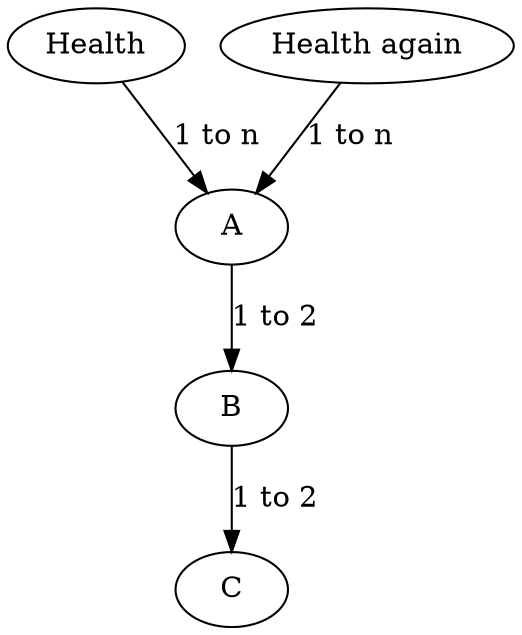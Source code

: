 digraph RBN {
    A [label="A", func="random", instances=4];
    B [label="B", func="random", instances=4];
    C [label="C", func="random", instances=4];
    H [label="Health", func="random", instances=4];
    H2 [label="Health again", func="random", instances=4];

    H -> A [label="1 to n"];
    H2 -> A [label="1 to n"];
    A -> B [label="1 to 2"];
    B -> C [label="1 to 2"];
}
